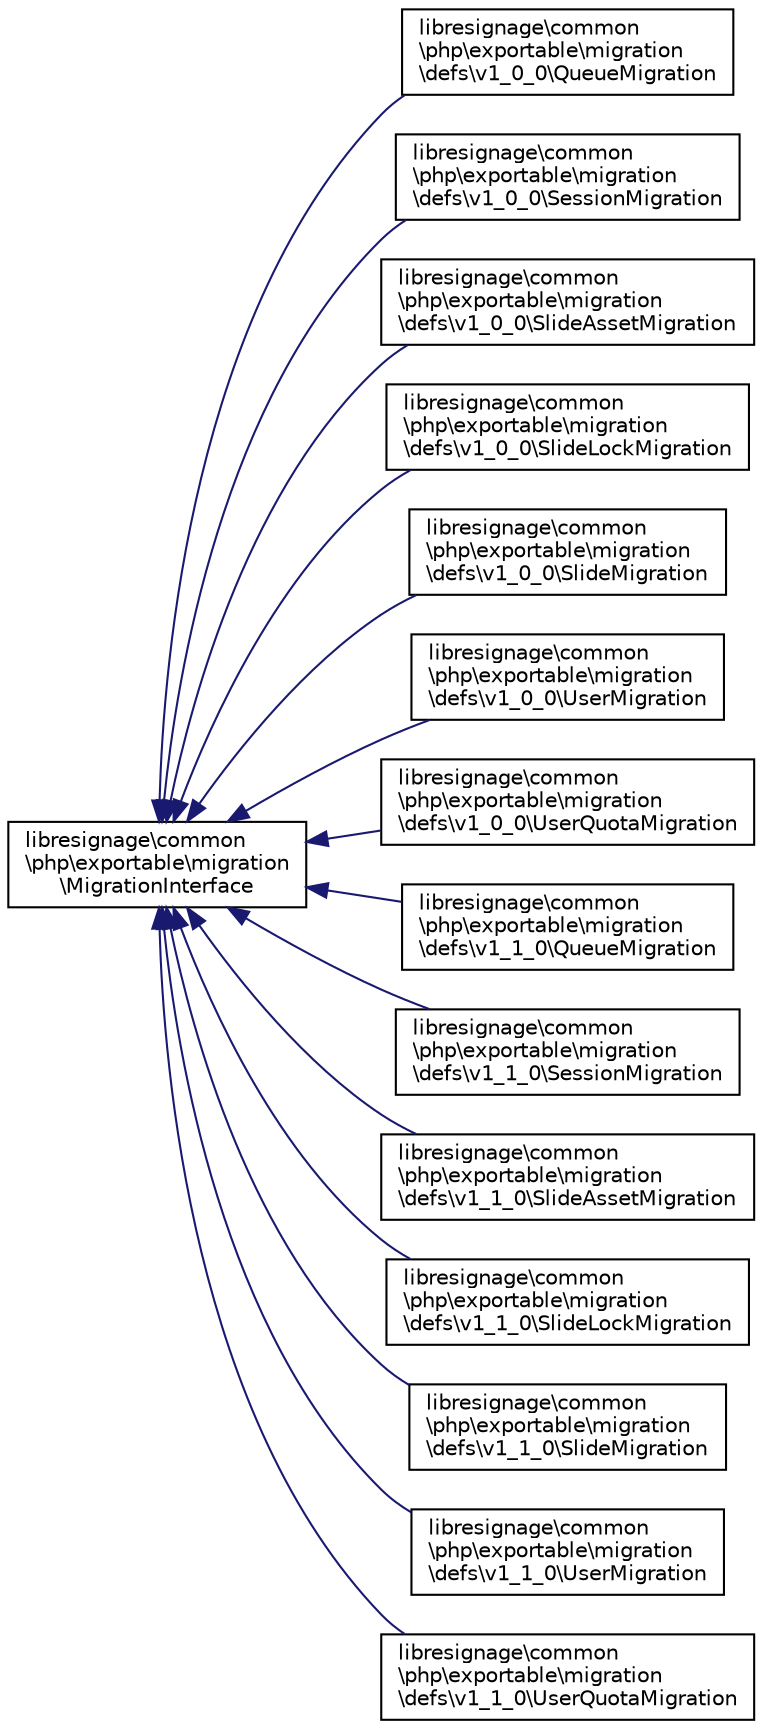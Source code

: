 digraph "Graphical Class Hierarchy"
{
  edge [fontname="Helvetica",fontsize="10",labelfontname="Helvetica",labelfontsize="10"];
  node [fontname="Helvetica",fontsize="10",shape=record];
  rankdir="LR";
  Node0 [label="libresignage\\common\l\\php\\exportable\\migration\l\\MigrationInterface",height=0.2,width=0.4,color="black", fillcolor="white", style="filled",URL="$interfacelibresignage_1_1common_1_1php_1_1exportable_1_1migration_1_1MigrationInterface.html"];
  Node0 -> Node1 [dir="back",color="midnightblue",fontsize="10",style="solid",fontname="Helvetica"];
  Node1 [label="libresignage\\common\l\\php\\exportable\\migration\l\\defs\\v1_0_0\\QueueMigration",height=0.2,width=0.4,color="black", fillcolor="white", style="filled",URL="$classlibresignage_1_1common_1_1php_1_1exportable_1_1migration_1_1defs_1_1v1__0__0_1_1QueueMigration.html"];
  Node0 -> Node2 [dir="back",color="midnightblue",fontsize="10",style="solid",fontname="Helvetica"];
  Node2 [label="libresignage\\common\l\\php\\exportable\\migration\l\\defs\\v1_0_0\\SessionMigration",height=0.2,width=0.4,color="black", fillcolor="white", style="filled",URL="$classlibresignage_1_1common_1_1php_1_1exportable_1_1migration_1_1defs_1_1v1__0__0_1_1SessionMigration.html"];
  Node0 -> Node3 [dir="back",color="midnightblue",fontsize="10",style="solid",fontname="Helvetica"];
  Node3 [label="libresignage\\common\l\\php\\exportable\\migration\l\\defs\\v1_0_0\\SlideAssetMigration",height=0.2,width=0.4,color="black", fillcolor="white", style="filled",URL="$classlibresignage_1_1common_1_1php_1_1exportable_1_1migration_1_1defs_1_1v1__0__0_1_1SlideAssetMigration.html"];
  Node0 -> Node4 [dir="back",color="midnightblue",fontsize="10",style="solid",fontname="Helvetica"];
  Node4 [label="libresignage\\common\l\\php\\exportable\\migration\l\\defs\\v1_0_0\\SlideLockMigration",height=0.2,width=0.4,color="black", fillcolor="white", style="filled",URL="$classlibresignage_1_1common_1_1php_1_1exportable_1_1migration_1_1defs_1_1v1__0__0_1_1SlideLockMigration.html"];
  Node0 -> Node5 [dir="back",color="midnightblue",fontsize="10",style="solid",fontname="Helvetica"];
  Node5 [label="libresignage\\common\l\\php\\exportable\\migration\l\\defs\\v1_0_0\\SlideMigration",height=0.2,width=0.4,color="black", fillcolor="white", style="filled",URL="$classlibresignage_1_1common_1_1php_1_1exportable_1_1migration_1_1defs_1_1v1__0__0_1_1SlideMigration.html"];
  Node0 -> Node6 [dir="back",color="midnightblue",fontsize="10",style="solid",fontname="Helvetica"];
  Node6 [label="libresignage\\common\l\\php\\exportable\\migration\l\\defs\\v1_0_0\\UserMigration",height=0.2,width=0.4,color="black", fillcolor="white", style="filled",URL="$classlibresignage_1_1common_1_1php_1_1exportable_1_1migration_1_1defs_1_1v1__0__0_1_1UserMigration.html"];
  Node0 -> Node7 [dir="back",color="midnightblue",fontsize="10",style="solid",fontname="Helvetica"];
  Node7 [label="libresignage\\common\l\\php\\exportable\\migration\l\\defs\\v1_0_0\\UserQuotaMigration",height=0.2,width=0.4,color="black", fillcolor="white", style="filled",URL="$classlibresignage_1_1common_1_1php_1_1exportable_1_1migration_1_1defs_1_1v1__0__0_1_1UserQuotaMigration.html"];
  Node0 -> Node8 [dir="back",color="midnightblue",fontsize="10",style="solid",fontname="Helvetica"];
  Node8 [label="libresignage\\common\l\\php\\exportable\\migration\l\\defs\\v1_1_0\\QueueMigration",height=0.2,width=0.4,color="black", fillcolor="white", style="filled",URL="$classlibresignage_1_1common_1_1php_1_1exportable_1_1migration_1_1defs_1_1v1__1__0_1_1QueueMigration.html"];
  Node0 -> Node9 [dir="back",color="midnightblue",fontsize="10",style="solid",fontname="Helvetica"];
  Node9 [label="libresignage\\common\l\\php\\exportable\\migration\l\\defs\\v1_1_0\\SessionMigration",height=0.2,width=0.4,color="black", fillcolor="white", style="filled",URL="$classlibresignage_1_1common_1_1php_1_1exportable_1_1migration_1_1defs_1_1v1__1__0_1_1SessionMigration.html"];
  Node0 -> Node10 [dir="back",color="midnightblue",fontsize="10",style="solid",fontname="Helvetica"];
  Node10 [label="libresignage\\common\l\\php\\exportable\\migration\l\\defs\\v1_1_0\\SlideAssetMigration",height=0.2,width=0.4,color="black", fillcolor="white", style="filled",URL="$classlibresignage_1_1common_1_1php_1_1exportable_1_1migration_1_1defs_1_1v1__1__0_1_1SlideAssetMigration.html"];
  Node0 -> Node11 [dir="back",color="midnightblue",fontsize="10",style="solid",fontname="Helvetica"];
  Node11 [label="libresignage\\common\l\\php\\exportable\\migration\l\\defs\\v1_1_0\\SlideLockMigration",height=0.2,width=0.4,color="black", fillcolor="white", style="filled",URL="$classlibresignage_1_1common_1_1php_1_1exportable_1_1migration_1_1defs_1_1v1__1__0_1_1SlideLockMigration.html"];
  Node0 -> Node12 [dir="back",color="midnightblue",fontsize="10",style="solid",fontname="Helvetica"];
  Node12 [label="libresignage\\common\l\\php\\exportable\\migration\l\\defs\\v1_1_0\\SlideMigration",height=0.2,width=0.4,color="black", fillcolor="white", style="filled",URL="$classlibresignage_1_1common_1_1php_1_1exportable_1_1migration_1_1defs_1_1v1__1__0_1_1SlideMigration.html"];
  Node0 -> Node13 [dir="back",color="midnightblue",fontsize="10",style="solid",fontname="Helvetica"];
  Node13 [label="libresignage\\common\l\\php\\exportable\\migration\l\\defs\\v1_1_0\\UserMigration",height=0.2,width=0.4,color="black", fillcolor="white", style="filled",URL="$classlibresignage_1_1common_1_1php_1_1exportable_1_1migration_1_1defs_1_1v1__1__0_1_1UserMigration.html"];
  Node0 -> Node14 [dir="back",color="midnightblue",fontsize="10",style="solid",fontname="Helvetica"];
  Node14 [label="libresignage\\common\l\\php\\exportable\\migration\l\\defs\\v1_1_0\\UserQuotaMigration",height=0.2,width=0.4,color="black", fillcolor="white", style="filled",URL="$classlibresignage_1_1common_1_1php_1_1exportable_1_1migration_1_1defs_1_1v1__1__0_1_1UserQuotaMigration.html"];
}
